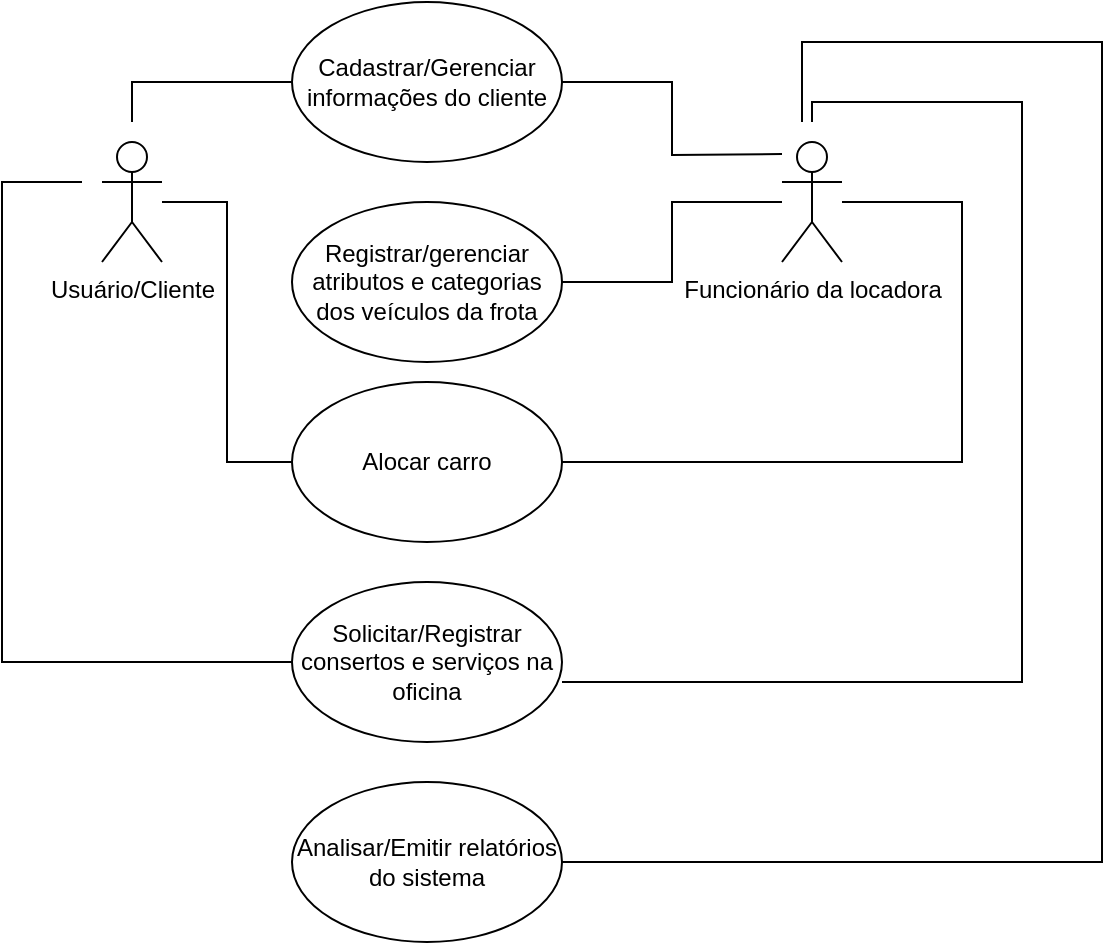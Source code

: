 <mxfile version="17.5.0" type="github">
  <diagram id="Hbq50zOjAaLF_SF_vBic" name="Page-1">
    <mxGraphModel dx="840" dy="448" grid="1" gridSize="10" guides="1" tooltips="1" connect="1" arrows="1" fold="1" page="1" pageScale="1" pageWidth="827" pageHeight="1169" math="0" shadow="0">
      <root>
        <mxCell id="0" />
        <mxCell id="1" parent="0" />
        <mxCell id="DSpsX9VBpkcXeJtLXAig-10" style="edgeStyle=orthogonalEdgeStyle;rounded=0;orthogonalLoop=1;jettySize=auto;html=1;entryX=0;entryY=0.5;entryDx=0;entryDy=0;endArrow=none;endFill=0;" parent="1" source="DSpsX9VBpkcXeJtLXAig-1" target="DSpsX9VBpkcXeJtLXAig-8" edge="1">
          <mxGeometry relative="1" as="geometry" />
        </mxCell>
        <mxCell id="DSpsX9VBpkcXeJtLXAig-11" style="edgeStyle=orthogonalEdgeStyle;rounded=0;orthogonalLoop=1;jettySize=auto;html=1;endArrow=none;endFill=0;entryX=0;entryY=0.5;entryDx=0;entryDy=0;" parent="1" target="DSpsX9VBpkcXeJtLXAig-4" edge="1">
          <mxGeometry relative="1" as="geometry">
            <mxPoint x="115" y="60.0" as="targetPoint" />
            <mxPoint x="115" y="100" as="sourcePoint" />
            <Array as="points">
              <mxPoint x="115" y="80" />
            </Array>
          </mxGeometry>
        </mxCell>
        <mxCell id="DSpsX9VBpkcXeJtLXAig-14" style="edgeStyle=orthogonalEdgeStyle;rounded=0;orthogonalLoop=1;jettySize=auto;html=1;entryX=0;entryY=0.5;entryDx=0;entryDy=0;endArrow=none;endFill=0;" parent="1" target="DSpsX9VBpkcXeJtLXAig-12" edge="1">
          <mxGeometry relative="1" as="geometry">
            <mxPoint x="90" y="130" as="sourcePoint" />
            <Array as="points">
              <mxPoint x="50" y="130" />
              <mxPoint x="50" y="370" />
            </Array>
          </mxGeometry>
        </mxCell>
        <mxCell id="DSpsX9VBpkcXeJtLXAig-1" value="Usuário/Cliente" style="shape=umlActor;verticalLabelPosition=bottom;verticalAlign=top;html=1;outlineConnect=0;" parent="1" vertex="1">
          <mxGeometry x="100" y="110" width="30" height="60" as="geometry" />
        </mxCell>
        <mxCell id="DSpsX9VBpkcXeJtLXAig-5" style="edgeStyle=orthogonalEdgeStyle;rounded=0;orthogonalLoop=1;jettySize=auto;html=1;entryX=1;entryY=0.5;entryDx=0;entryDy=0;endArrow=none;endFill=0;" parent="1" target="DSpsX9VBpkcXeJtLXAig-4" edge="1">
          <mxGeometry relative="1" as="geometry">
            <mxPoint x="440" y="116" as="sourcePoint" />
          </mxGeometry>
        </mxCell>
        <mxCell id="DSpsX9VBpkcXeJtLXAig-7" style="edgeStyle=orthogonalEdgeStyle;rounded=0;orthogonalLoop=1;jettySize=auto;html=1;endArrow=none;endFill=0;" parent="1" source="DSpsX9VBpkcXeJtLXAig-3" target="DSpsX9VBpkcXeJtLXAig-6" edge="1">
          <mxGeometry relative="1" as="geometry" />
        </mxCell>
        <mxCell id="DSpsX9VBpkcXeJtLXAig-9" style="edgeStyle=orthogonalEdgeStyle;rounded=0;orthogonalLoop=1;jettySize=auto;html=1;entryX=1;entryY=0.5;entryDx=0;entryDy=0;endArrow=none;endFill=0;" parent="1" source="DSpsX9VBpkcXeJtLXAig-3" target="DSpsX9VBpkcXeJtLXAig-8" edge="1">
          <mxGeometry relative="1" as="geometry">
            <mxPoint x="490" y="140" as="sourcePoint" />
            <Array as="points">
              <mxPoint x="530" y="140" />
              <mxPoint x="530" y="270" />
            </Array>
          </mxGeometry>
        </mxCell>
        <mxCell id="DSpsX9VBpkcXeJtLXAig-13" style="edgeStyle=orthogonalEdgeStyle;rounded=0;orthogonalLoop=1;jettySize=auto;html=1;entryX=1;entryY=0.625;entryDx=0;entryDy=0;entryPerimeter=0;endArrow=none;endFill=0;" parent="1" target="DSpsX9VBpkcXeJtLXAig-12" edge="1">
          <mxGeometry relative="1" as="geometry">
            <mxPoint x="455" y="100" as="sourcePoint" />
            <Array as="points">
              <mxPoint x="455" y="90" />
              <mxPoint x="560" y="90" />
              <mxPoint x="560" y="380" />
            </Array>
          </mxGeometry>
        </mxCell>
        <mxCell id="DSpsX9VBpkcXeJtLXAig-16" style="edgeStyle=orthogonalEdgeStyle;rounded=0;orthogonalLoop=1;jettySize=auto;html=1;endArrow=none;endFill=0;entryX=1;entryY=0.5;entryDx=0;entryDy=0;" parent="1" target="DSpsX9VBpkcXeJtLXAig-15" edge="1">
          <mxGeometry relative="1" as="geometry">
            <mxPoint x="350" y="486.667" as="targetPoint" />
            <mxPoint x="450" y="100" as="sourcePoint" />
            <Array as="points">
              <mxPoint x="450" y="60" />
              <mxPoint x="600" y="60" />
              <mxPoint x="600" y="470" />
            </Array>
          </mxGeometry>
        </mxCell>
        <mxCell id="DSpsX9VBpkcXeJtLXAig-3" value="Funcionário da locadora" style="shape=umlActor;verticalLabelPosition=bottom;verticalAlign=top;html=1;outlineConnect=0;" parent="1" vertex="1">
          <mxGeometry x="440" y="110" width="30" height="60" as="geometry" />
        </mxCell>
        <mxCell id="DSpsX9VBpkcXeJtLXAig-4" value="Cadastrar/Gerenciar informações do cliente" style="ellipse;whiteSpace=wrap;html=1;" parent="1" vertex="1">
          <mxGeometry x="195" y="40" width="135" height="80" as="geometry" />
        </mxCell>
        <mxCell id="DSpsX9VBpkcXeJtLXAig-6" value="Registrar/gerenciar atributos e categorias dos veículos da frota" style="ellipse;whiteSpace=wrap;html=1;" parent="1" vertex="1">
          <mxGeometry x="195" y="140" width="135" height="80" as="geometry" />
        </mxCell>
        <mxCell id="DSpsX9VBpkcXeJtLXAig-8" value="Alocar carro" style="ellipse;whiteSpace=wrap;html=1;" parent="1" vertex="1">
          <mxGeometry x="195" y="230" width="135" height="80" as="geometry" />
        </mxCell>
        <mxCell id="DSpsX9VBpkcXeJtLXAig-12" value="Solicitar/Registrar consertos e serviços na oficina" style="ellipse;whiteSpace=wrap;html=1;" parent="1" vertex="1">
          <mxGeometry x="195" y="330" width="135" height="80" as="geometry" />
        </mxCell>
        <mxCell id="DSpsX9VBpkcXeJtLXAig-15" value="Analisar/Emitir relatórios do sistema" style="ellipse;whiteSpace=wrap;html=1;" parent="1" vertex="1">
          <mxGeometry x="195" y="430" width="135" height="80" as="geometry" />
        </mxCell>
      </root>
    </mxGraphModel>
  </diagram>
</mxfile>
